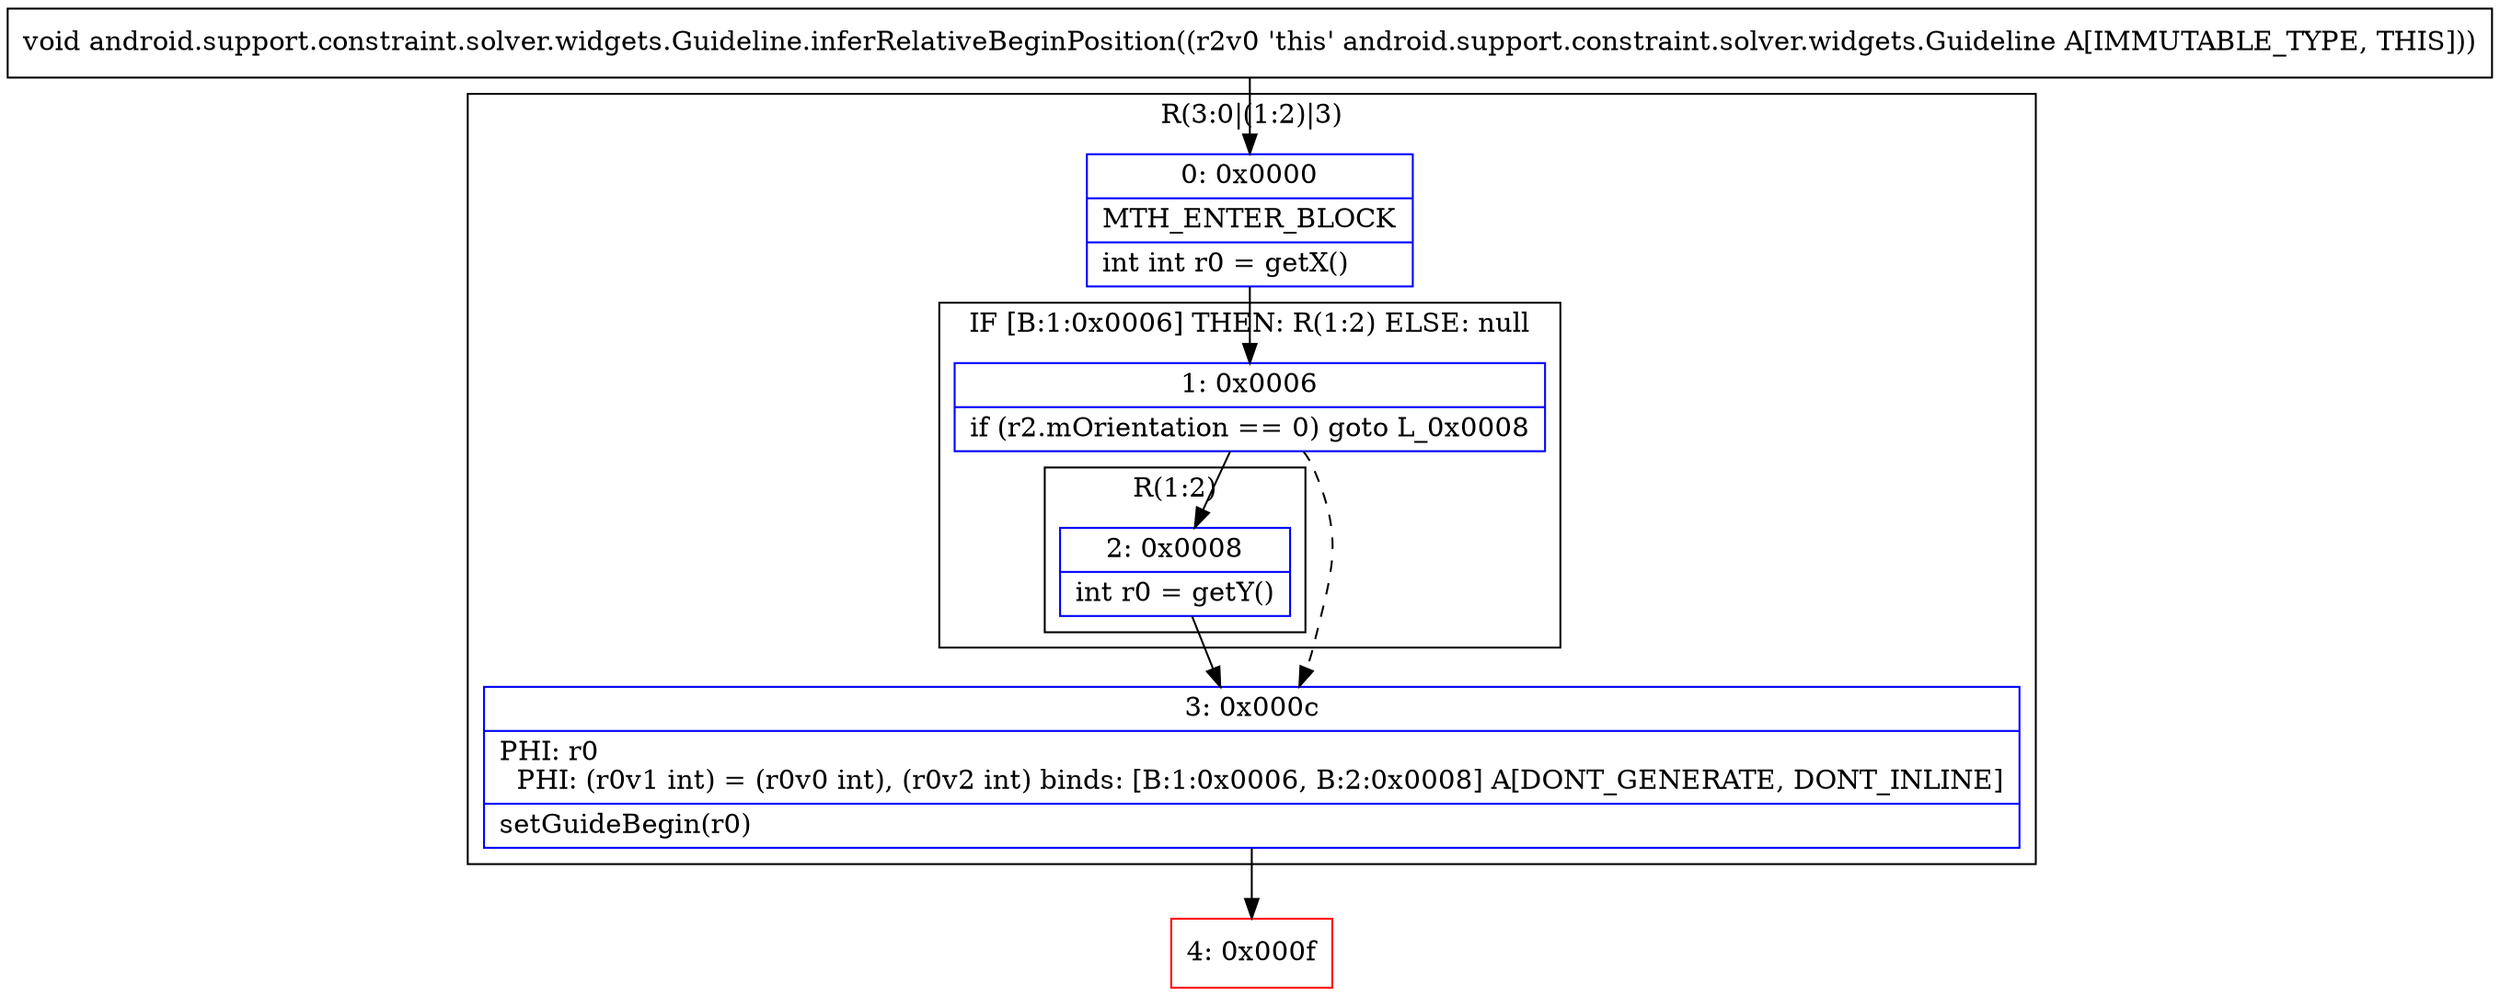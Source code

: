 digraph "CFG forandroid.support.constraint.solver.widgets.Guideline.inferRelativeBeginPosition()V" {
subgraph cluster_Region_1003714217 {
label = "R(3:0|(1:2)|3)";
node [shape=record,color=blue];
Node_0 [shape=record,label="{0\:\ 0x0000|MTH_ENTER_BLOCK\l|int int r0 = getX()\l}"];
subgraph cluster_IfRegion_1127288329 {
label = "IF [B:1:0x0006] THEN: R(1:2) ELSE: null";
node [shape=record,color=blue];
Node_1 [shape=record,label="{1\:\ 0x0006|if (r2.mOrientation == 0) goto L_0x0008\l}"];
subgraph cluster_Region_1527895025 {
label = "R(1:2)";
node [shape=record,color=blue];
Node_2 [shape=record,label="{2\:\ 0x0008|int r0 = getY()\l}"];
}
}
Node_3 [shape=record,label="{3\:\ 0x000c|PHI: r0 \l  PHI: (r0v1 int) = (r0v0 int), (r0v2 int) binds: [B:1:0x0006, B:2:0x0008] A[DONT_GENERATE, DONT_INLINE]\l|setGuideBegin(r0)\l}"];
}
Node_4 [shape=record,color=red,label="{4\:\ 0x000f}"];
MethodNode[shape=record,label="{void android.support.constraint.solver.widgets.Guideline.inferRelativeBeginPosition((r2v0 'this' android.support.constraint.solver.widgets.Guideline A[IMMUTABLE_TYPE, THIS])) }"];
MethodNode -> Node_0;
Node_0 -> Node_1;
Node_1 -> Node_2;
Node_1 -> Node_3[style=dashed];
Node_2 -> Node_3;
Node_3 -> Node_4;
}

